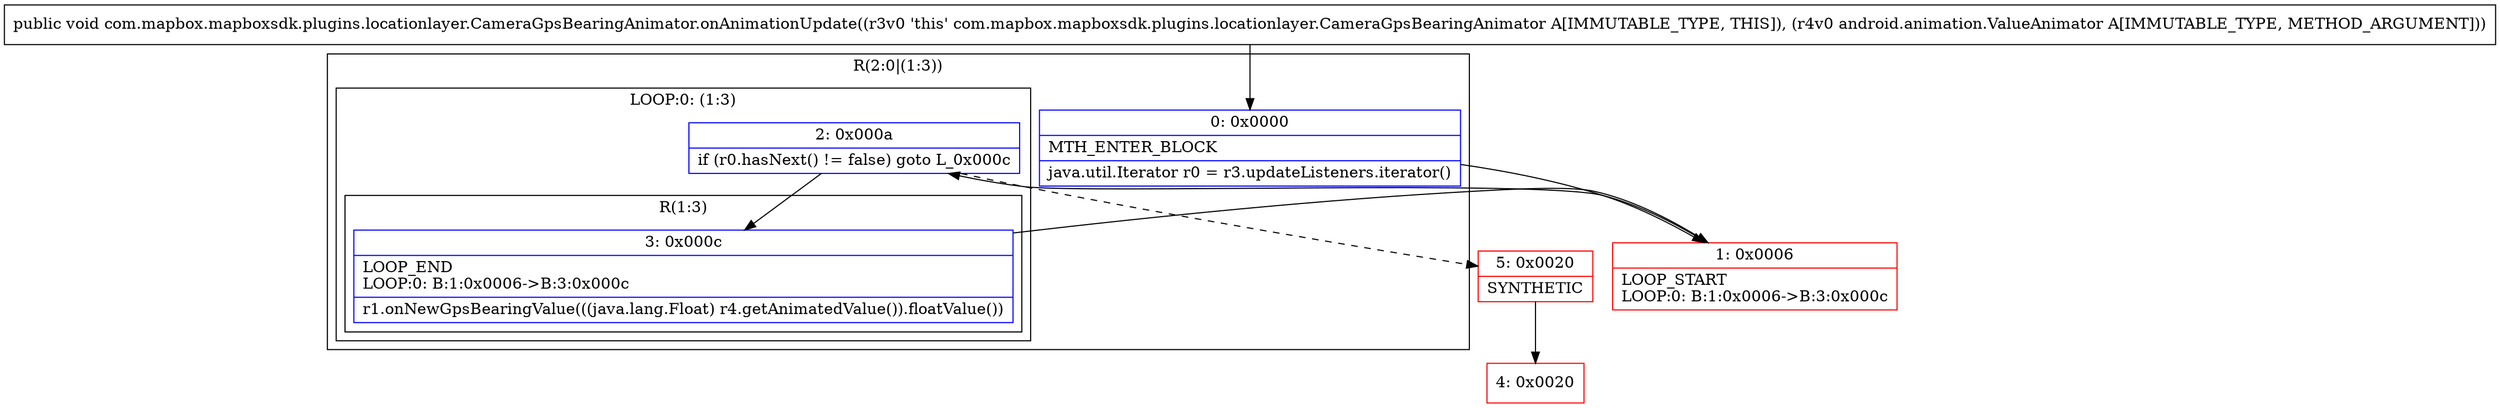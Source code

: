 digraph "CFG forcom.mapbox.mapboxsdk.plugins.locationlayer.CameraGpsBearingAnimator.onAnimationUpdate(Landroid\/animation\/ValueAnimator;)V" {
subgraph cluster_Region_132526258 {
label = "R(2:0|(1:3))";
node [shape=record,color=blue];
Node_0 [shape=record,label="{0\:\ 0x0000|MTH_ENTER_BLOCK\l|java.util.Iterator r0 = r3.updateListeners.iterator()\l}"];
subgraph cluster_LoopRegion_782243999 {
label = "LOOP:0: (1:3)";
node [shape=record,color=blue];
Node_2 [shape=record,label="{2\:\ 0x000a|if (r0.hasNext() != false) goto L_0x000c\l}"];
subgraph cluster_Region_1075672528 {
label = "R(1:3)";
node [shape=record,color=blue];
Node_3 [shape=record,label="{3\:\ 0x000c|LOOP_END\lLOOP:0: B:1:0x0006\-\>B:3:0x000c\l|r1.onNewGpsBearingValue(((java.lang.Float) r4.getAnimatedValue()).floatValue())\l}"];
}
}
}
Node_1 [shape=record,color=red,label="{1\:\ 0x0006|LOOP_START\lLOOP:0: B:1:0x0006\-\>B:3:0x000c\l}"];
Node_4 [shape=record,color=red,label="{4\:\ 0x0020}"];
Node_5 [shape=record,color=red,label="{5\:\ 0x0020|SYNTHETIC\l}"];
MethodNode[shape=record,label="{public void com.mapbox.mapboxsdk.plugins.locationlayer.CameraGpsBearingAnimator.onAnimationUpdate((r3v0 'this' com.mapbox.mapboxsdk.plugins.locationlayer.CameraGpsBearingAnimator A[IMMUTABLE_TYPE, THIS]), (r4v0 android.animation.ValueAnimator A[IMMUTABLE_TYPE, METHOD_ARGUMENT])) }"];
MethodNode -> Node_0;
Node_0 -> Node_1;
Node_2 -> Node_3;
Node_2 -> Node_5[style=dashed];
Node_3 -> Node_1;
Node_1 -> Node_2;
Node_5 -> Node_4;
}

